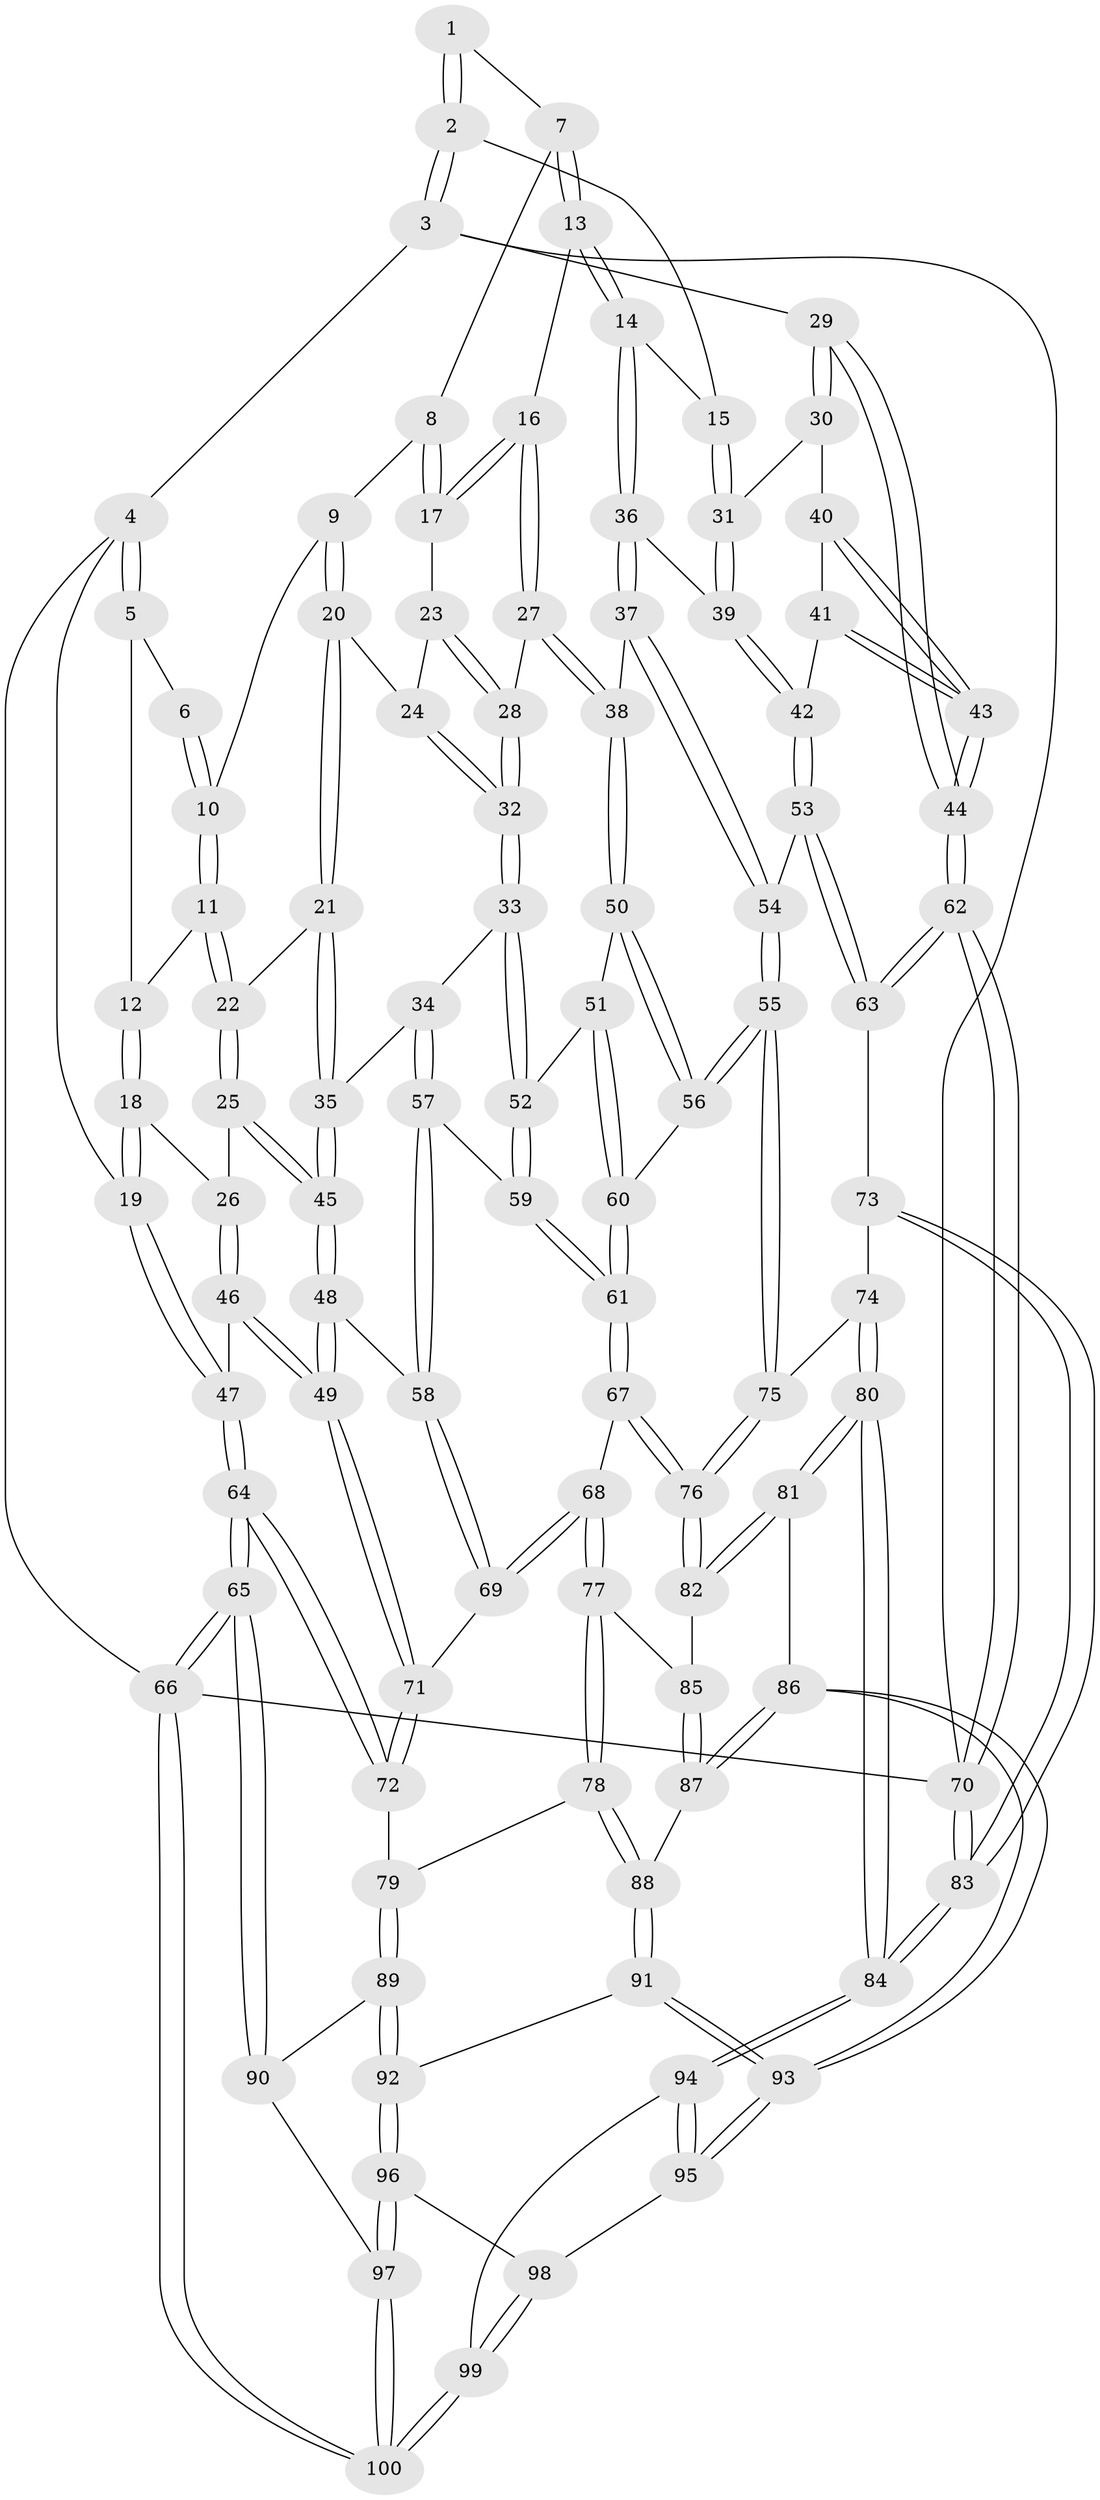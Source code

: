 // coarse degree distribution, {3: 0.1, 4: 0.32, 5: 0.46, 6: 0.08, 7: 0.04}
// Generated by graph-tools (version 1.1) at 2025/04/03/04/25 22:04:54]
// undirected, 100 vertices, 247 edges
graph export_dot {
graph [start="1"]
  node [color=gray90,style=filled];
  1 [pos="+0.5102187289345227+0"];
  2 [pos="+0.9559881910525665+0"];
  3 [pos="+1+0"];
  4 [pos="+0+0"];
  5 [pos="+0.020876421950231237+0"];
  6 [pos="+0.474578030519158+0"];
  7 [pos="+0.544360161954001+0.03475248890424751"];
  8 [pos="+0.44338260726590895+0.1188493716335385"];
  9 [pos="+0.4052678635344242+0.11410979762680439"];
  10 [pos="+0.3889153395354322+0"];
  11 [pos="+0.25710851000255575+0.10942050685286388"];
  12 [pos="+0.218625646931794+0.074949615503984"];
  13 [pos="+0.5856907000181462+0.13955010973592397"];
  14 [pos="+0.6648251231042024+0.15937414099821473"];
  15 [pos="+0.7187751573567355+0.13245695493970974"];
  16 [pos="+0.5608802002436921+0.16363440015351408"];
  17 [pos="+0.47393188499420114+0.1547156813607619"];
  18 [pos="+0.08272079698297322+0.15109353665449382"];
  19 [pos="+0+0"];
  20 [pos="+0.36179882070294495+0.1722811880503902"];
  21 [pos="+0.310622803480345+0.1936706312714724"];
  22 [pos="+0.2665987740478647+0.14435540485670265"];
  23 [pos="+0.4382202168362551+0.1925428888394379"];
  24 [pos="+0.38606452284317977+0.18064115180781218"];
  25 [pos="+0.1211697046471195+0.21885191216168437"];
  26 [pos="+0.11529651161163738+0.21785017287075056"];
  27 [pos="+0.5244868831658408+0.24795404255532247"];
  28 [pos="+0.48837060621397543+0.26355808533706054"];
  29 [pos="+1+0"];
  30 [pos="+0.8630175183905123+0.20390763035845322"];
  31 [pos="+0.8163573581862374+0.21404219249404322"];
  32 [pos="+0.46119914219752806+0.29344138896329486"];
  33 [pos="+0.4454484014071015+0.3138409778352862"];
  34 [pos="+0.37845583958345846+0.31945356407107905"];
  35 [pos="+0.30832904068232575+0.27462786837868897"];
  36 [pos="+0.672758500607041+0.27450600159639893"];
  37 [pos="+0.6405512574728606+0.309969723302669"];
  38 [pos="+0.603148005578777+0.3157125424071085"];
  39 [pos="+0.7789100408036032+0.3039229624407776"];
  40 [pos="+0.8840329146029021+0.25483523991158746"];
  41 [pos="+0.8188804921064023+0.37017879922097724"];
  42 [pos="+0.8057152078578879+0.37042576186793985"];
  43 [pos="+0.9843100756467453+0.385578886869035"];
  44 [pos="+1+0.4231985756795494"];
  45 [pos="+0.23665987647401207+0.3225906187094594"];
  46 [pos="+0.07259880299106695+0.2698186070000041"];
  47 [pos="+0+0.2511179060578784"];
  48 [pos="+0.2025520828665556+0.3934259257197721"];
  49 [pos="+0.10053806409242748+0.4372539128625191"];
  50 [pos="+0.5561043180678913+0.3872146541988773"];
  51 [pos="+0.5161487406650712+0.38326446783987794"];
  52 [pos="+0.4920338653103897+0.37938729691695633"];
  53 [pos="+0.7513057570393553+0.4425773835332888"];
  54 [pos="+0.7013481565244365+0.4365524752289723"];
  55 [pos="+0.6211733607844718+0.47174343356821363"];
  56 [pos="+0.6008165391699658+0.4635643572577736"];
  57 [pos="+0.36804347967251705+0.41575746555974064"];
  58 [pos="+0.31316802222318785+0.4796232041396645"];
  59 [pos="+0.45728998874370147+0.4467958160595523"];
  60 [pos="+0.5177961139904498+0.5005550395735103"];
  61 [pos="+0.4722168484920124+0.5245498382203134"];
  62 [pos="+1+0.5087360976125399"];
  63 [pos="+0.7891029698400538+0.5299662169448409"];
  64 [pos="+0+0.5853132408616184"];
  65 [pos="+0+0.9012829057302237"];
  66 [pos="+0+1"];
  67 [pos="+0.43733494612195334+0.601721355672252"];
  68 [pos="+0.3370949456102291+0.5797406469252115"];
  69 [pos="+0.3326254239006693+0.572315501158835"];
  70 [pos="+1+1"];
  71 [pos="+0.04165629690281379+0.5031384722536324"];
  72 [pos="+0+0.5745647215410031"];
  73 [pos="+0.7563513359839371+0.6219357882882309"];
  74 [pos="+0.6882644379722145+0.6245041645679243"];
  75 [pos="+0.6261486133261017+0.5681288075031495"];
  76 [pos="+0.45644264925362904+0.6247311498711554"];
  77 [pos="+0.231065147559611+0.7018101416739957"];
  78 [pos="+0.206166035534796+0.717330795291379"];
  79 [pos="+0.1780966796241643+0.7209120325067494"];
  80 [pos="+0.5615970324292098+0.7706574315515587"];
  81 [pos="+0.5006620905971594+0.7206262091365933"];
  82 [pos="+0.47793402369168453+0.6903944194545157"];
  83 [pos="+1+1"];
  84 [pos="+0.7080873414065293+1"];
  85 [pos="+0.3603406882435144+0.7540407997904898"];
  86 [pos="+0.3794190626937143+0.8379862828841493"];
  87 [pos="+0.35335588354576686+0.8085974815943905"];
  88 [pos="+0.2805579161887887+0.8112352373643695"];
  89 [pos="+0.17201144717788197+0.7467828435388187"];
  90 [pos="+0.10005554583101513+0.8590890782461984"];
  91 [pos="+0.28317248418832713+0.8795401973011405"];
  92 [pos="+0.2148220311378903+0.9168618072450756"];
  93 [pos="+0.3898609694592725+0.9237571773960327"];
  94 [pos="+0.6126083571614834+1"];
  95 [pos="+0.3931531359369552+0.9282131096090169"];
  96 [pos="+0.18076720368732468+0.9767398567002155"];
  97 [pos="+0.17722116215451042+0.9808538156617127"];
  98 [pos="+0.299289302189528+0.9565787764768293"];
  99 [pos="+0.277158640779899+1"];
  100 [pos="+0.08709381457206616+1"];
  1 -- 2;
  1 -- 2;
  1 -- 7;
  2 -- 3;
  2 -- 3;
  2 -- 15;
  3 -- 4;
  3 -- 29;
  3 -- 70;
  4 -- 5;
  4 -- 5;
  4 -- 19;
  4 -- 66;
  5 -- 6;
  5 -- 12;
  6 -- 10;
  6 -- 10;
  7 -- 8;
  7 -- 13;
  7 -- 13;
  8 -- 9;
  8 -- 17;
  8 -- 17;
  9 -- 10;
  9 -- 20;
  9 -- 20;
  10 -- 11;
  10 -- 11;
  11 -- 12;
  11 -- 22;
  11 -- 22;
  12 -- 18;
  12 -- 18;
  13 -- 14;
  13 -- 14;
  13 -- 16;
  14 -- 15;
  14 -- 36;
  14 -- 36;
  15 -- 31;
  15 -- 31;
  16 -- 17;
  16 -- 17;
  16 -- 27;
  16 -- 27;
  17 -- 23;
  18 -- 19;
  18 -- 19;
  18 -- 26;
  19 -- 47;
  19 -- 47;
  20 -- 21;
  20 -- 21;
  20 -- 24;
  21 -- 22;
  21 -- 35;
  21 -- 35;
  22 -- 25;
  22 -- 25;
  23 -- 24;
  23 -- 28;
  23 -- 28;
  24 -- 32;
  24 -- 32;
  25 -- 26;
  25 -- 45;
  25 -- 45;
  26 -- 46;
  26 -- 46;
  27 -- 28;
  27 -- 38;
  27 -- 38;
  28 -- 32;
  28 -- 32;
  29 -- 30;
  29 -- 30;
  29 -- 44;
  29 -- 44;
  30 -- 31;
  30 -- 40;
  31 -- 39;
  31 -- 39;
  32 -- 33;
  32 -- 33;
  33 -- 34;
  33 -- 52;
  33 -- 52;
  34 -- 35;
  34 -- 57;
  34 -- 57;
  35 -- 45;
  35 -- 45;
  36 -- 37;
  36 -- 37;
  36 -- 39;
  37 -- 38;
  37 -- 54;
  37 -- 54;
  38 -- 50;
  38 -- 50;
  39 -- 42;
  39 -- 42;
  40 -- 41;
  40 -- 43;
  40 -- 43;
  41 -- 42;
  41 -- 43;
  41 -- 43;
  42 -- 53;
  42 -- 53;
  43 -- 44;
  43 -- 44;
  44 -- 62;
  44 -- 62;
  45 -- 48;
  45 -- 48;
  46 -- 47;
  46 -- 49;
  46 -- 49;
  47 -- 64;
  47 -- 64;
  48 -- 49;
  48 -- 49;
  48 -- 58;
  49 -- 71;
  49 -- 71;
  50 -- 51;
  50 -- 56;
  50 -- 56;
  51 -- 52;
  51 -- 60;
  51 -- 60;
  52 -- 59;
  52 -- 59;
  53 -- 54;
  53 -- 63;
  53 -- 63;
  54 -- 55;
  54 -- 55;
  55 -- 56;
  55 -- 56;
  55 -- 75;
  55 -- 75;
  56 -- 60;
  57 -- 58;
  57 -- 58;
  57 -- 59;
  58 -- 69;
  58 -- 69;
  59 -- 61;
  59 -- 61;
  60 -- 61;
  60 -- 61;
  61 -- 67;
  61 -- 67;
  62 -- 63;
  62 -- 63;
  62 -- 70;
  62 -- 70;
  63 -- 73;
  64 -- 65;
  64 -- 65;
  64 -- 72;
  64 -- 72;
  65 -- 66;
  65 -- 66;
  65 -- 90;
  65 -- 90;
  66 -- 100;
  66 -- 100;
  66 -- 70;
  67 -- 68;
  67 -- 76;
  67 -- 76;
  68 -- 69;
  68 -- 69;
  68 -- 77;
  68 -- 77;
  69 -- 71;
  70 -- 83;
  70 -- 83;
  71 -- 72;
  71 -- 72;
  72 -- 79;
  73 -- 74;
  73 -- 83;
  73 -- 83;
  74 -- 75;
  74 -- 80;
  74 -- 80;
  75 -- 76;
  75 -- 76;
  76 -- 82;
  76 -- 82;
  77 -- 78;
  77 -- 78;
  77 -- 85;
  78 -- 79;
  78 -- 88;
  78 -- 88;
  79 -- 89;
  79 -- 89;
  80 -- 81;
  80 -- 81;
  80 -- 84;
  80 -- 84;
  81 -- 82;
  81 -- 82;
  81 -- 86;
  82 -- 85;
  83 -- 84;
  83 -- 84;
  84 -- 94;
  84 -- 94;
  85 -- 87;
  85 -- 87;
  86 -- 87;
  86 -- 87;
  86 -- 93;
  86 -- 93;
  87 -- 88;
  88 -- 91;
  88 -- 91;
  89 -- 90;
  89 -- 92;
  89 -- 92;
  90 -- 97;
  91 -- 92;
  91 -- 93;
  91 -- 93;
  92 -- 96;
  92 -- 96;
  93 -- 95;
  93 -- 95;
  94 -- 95;
  94 -- 95;
  94 -- 99;
  95 -- 98;
  96 -- 97;
  96 -- 97;
  96 -- 98;
  97 -- 100;
  97 -- 100;
  98 -- 99;
  98 -- 99;
  99 -- 100;
  99 -- 100;
}
